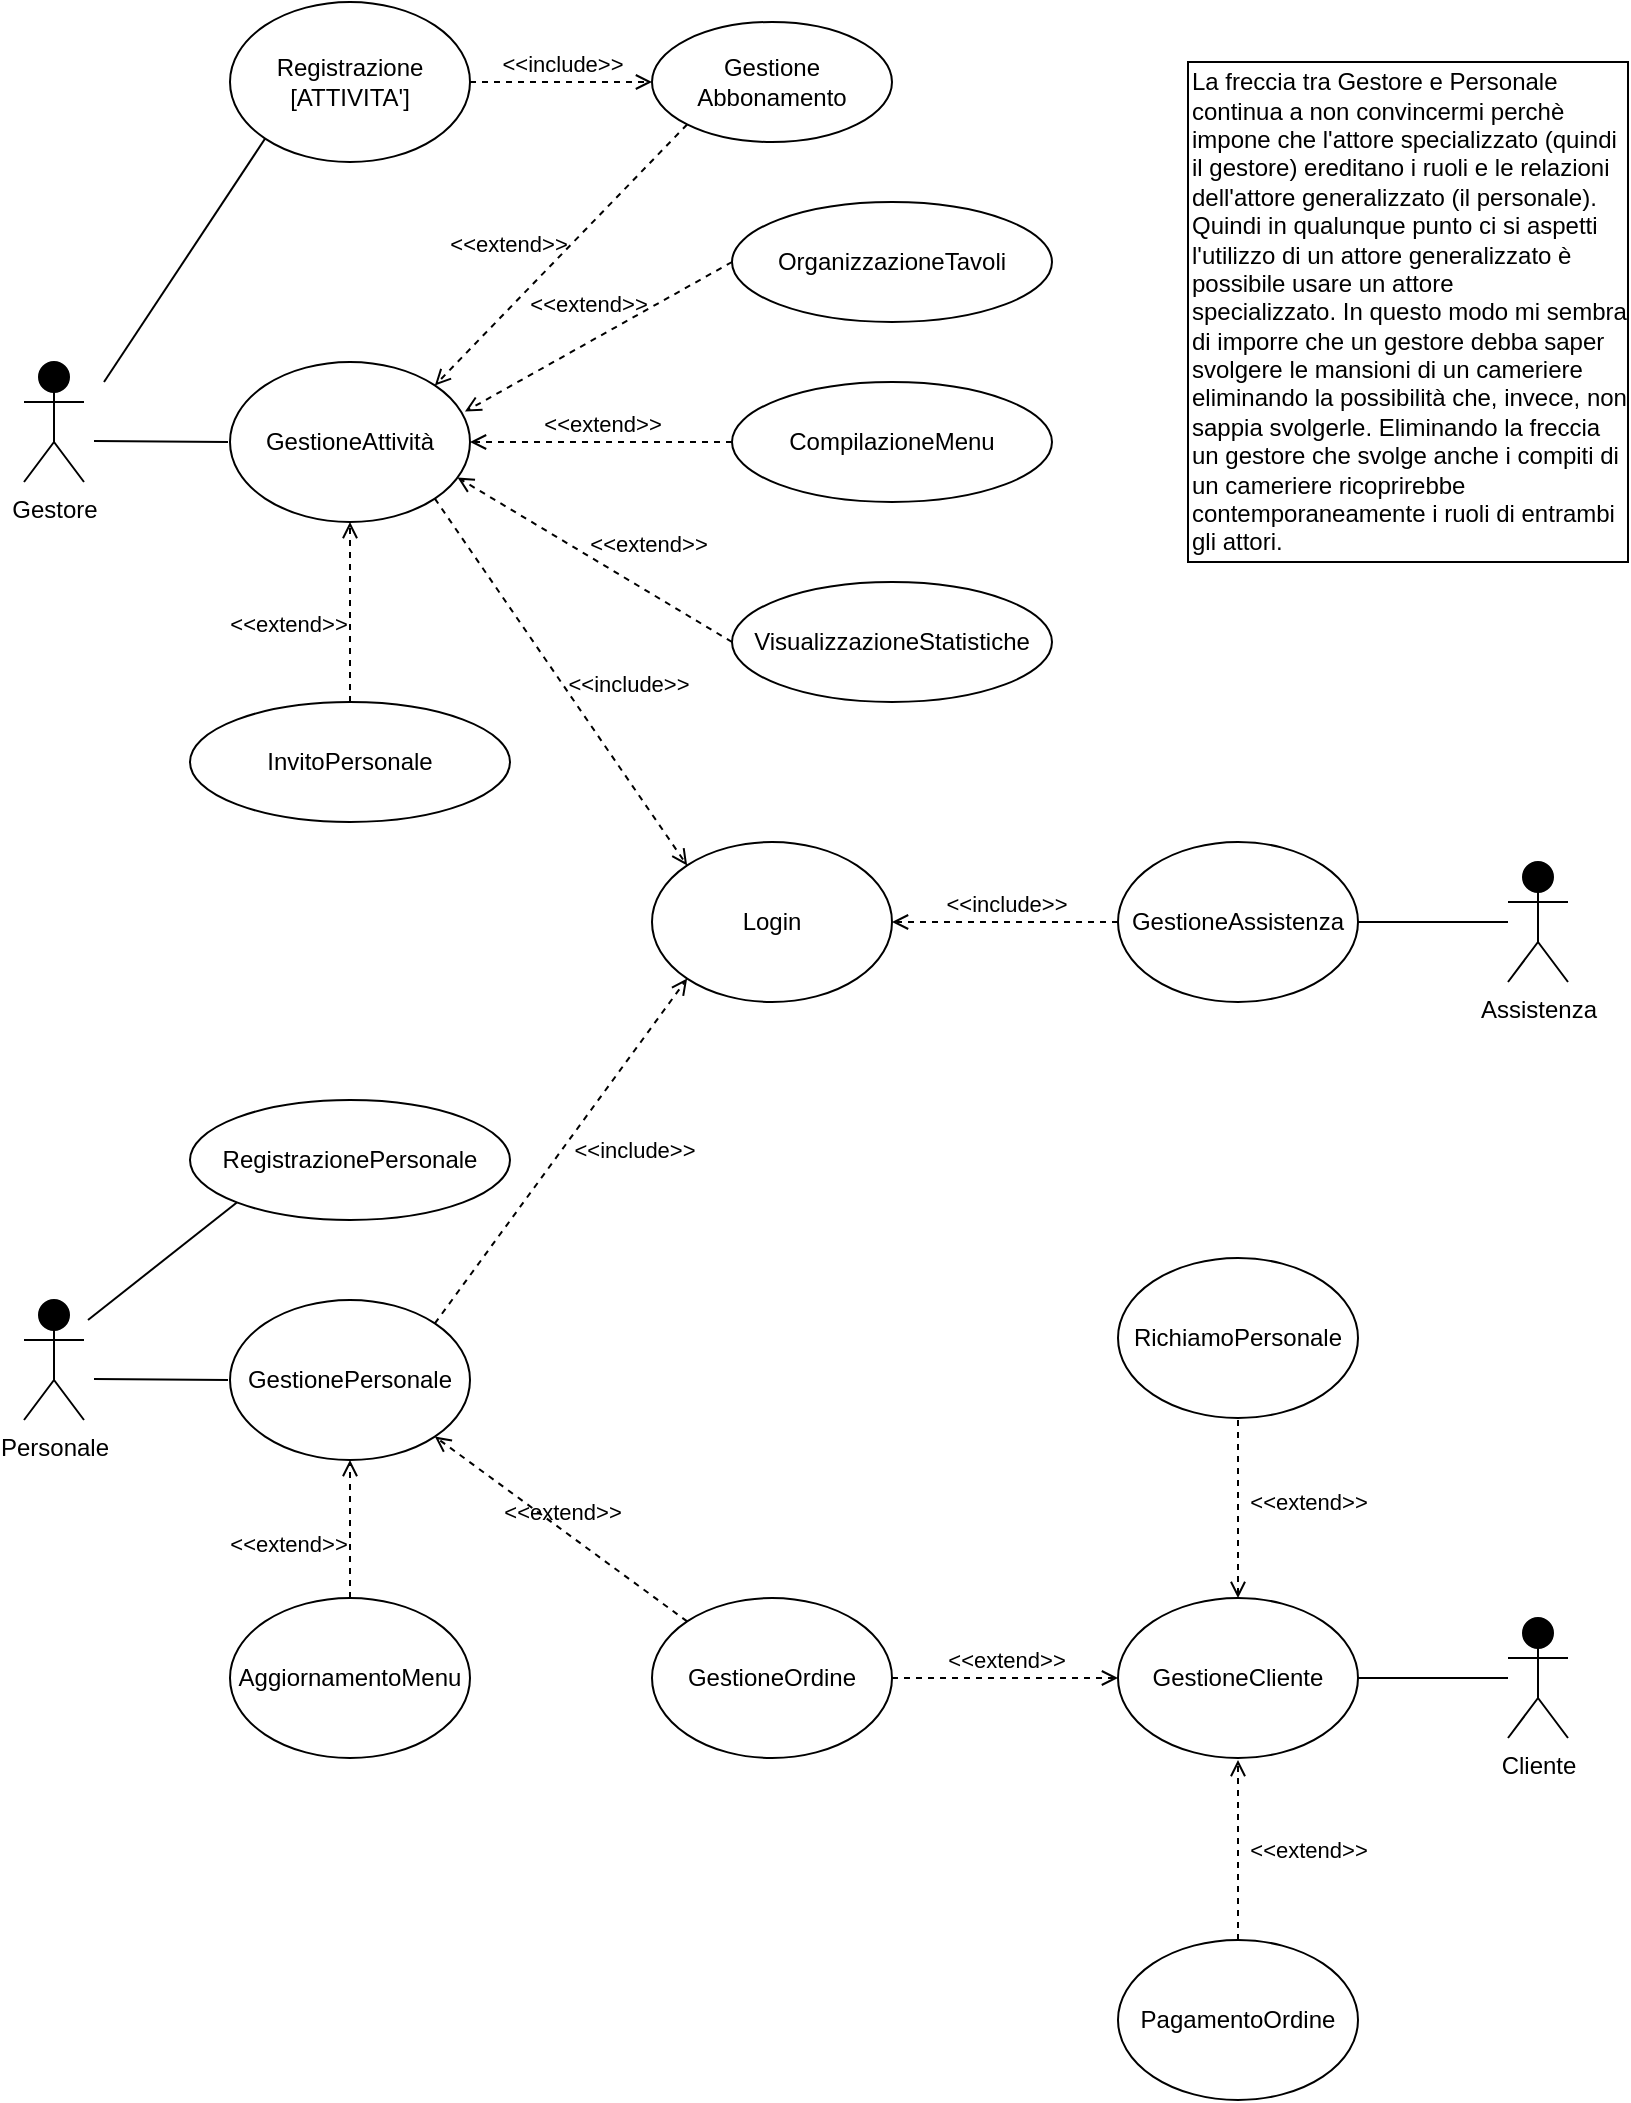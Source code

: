<mxfile version="20.3.0" type="device"><diagram id="94s2QulF-KgTp6wewa65" name="Pagina-1"><mxGraphModel dx="1133" dy="1180" grid="1" gridSize="10" guides="1" tooltips="1" connect="1" arrows="1" fold="1" page="1" pageScale="1" pageWidth="827" pageHeight="1169" math="0" shadow="0"><root><mxCell id="0"/><mxCell id="1" parent="0"/><mxCell id="w_dwn3zQ9v9ruPEx7u3u-1" value="Gestore" style="shape=umlActor;html=1;verticalLabelPosition=bottom;verticalAlign=top;align=center;fillColor=#000000;" parent="1" vertex="1"><mxGeometry x="18" y="210" width="30" height="60" as="geometry"/></mxCell><mxCell id="w_dwn3zQ9v9ruPEx7u3u-3" value="GestioneAttività" style="ellipse;whiteSpace=wrap;html=1;fillColor=#FFFFFF;" parent="1" vertex="1"><mxGeometry x="121" y="210" width="120" height="80" as="geometry"/></mxCell><mxCell id="w_dwn3zQ9v9ruPEx7u3u-4" value="" style="endArrow=none;html=1;rounded=0;entryX=0.5;entryY=0.5;entryDx=0;entryDy=0;entryPerimeter=0;" parent="1" edge="1"><mxGeometry width="50" height="50" relative="1" as="geometry"><mxPoint x="120" y="250" as="sourcePoint"/><mxPoint x="53" y="249.5" as="targetPoint"/></mxGeometry></mxCell><mxCell id="w_dwn3zQ9v9ruPEx7u3u-6" value="Registrazione&lt;br&gt;[ATTIVITA']" style="ellipse;whiteSpace=wrap;html=1;fillColor=#FFFFFF;" parent="1" vertex="1"><mxGeometry x="121" y="30" width="120" height="80" as="geometry"/></mxCell><mxCell id="w_dwn3zQ9v9ruPEx7u3u-8" value="Gestione&lt;br&gt;Abbonamento" style="ellipse;whiteSpace=wrap;html=1;fillColor=#FFFFFF;" parent="1" vertex="1"><mxGeometry x="332" y="40" width="120" height="60" as="geometry"/></mxCell><mxCell id="w_dwn3zQ9v9ruPEx7u3u-9" value="&amp;lt;&amp;lt;extend&amp;gt;&amp;gt;" style="html=1;verticalAlign=bottom;labelBackgroundColor=none;endArrow=open;endFill=0;dashed=1;rounded=0;entryX=1;entryY=0;entryDx=0;entryDy=0;exitX=0;exitY=1;exitDx=0;exitDy=0;" parent="1" source="w_dwn3zQ9v9ruPEx7u3u-8" target="w_dwn3zQ9v9ruPEx7u3u-3" edge="1"><mxGeometry x="0.231" y="-17" width="160" relative="1" as="geometry"><mxPoint x="191" y="420" as="sourcePoint"/><mxPoint x="351" y="420" as="targetPoint"/><mxPoint as="offset"/></mxGeometry></mxCell><mxCell id="w_dwn3zQ9v9ruPEx7u3u-10" value="&amp;lt;&amp;lt;include&amp;gt;&amp;gt;" style="html=1;verticalAlign=bottom;labelBackgroundColor=none;endArrow=open;endFill=0;dashed=1;rounded=0;exitX=1;exitY=0.5;exitDx=0;exitDy=0;" parent="1" source="w_dwn3zQ9v9ruPEx7u3u-6" target="w_dwn3zQ9v9ruPEx7u3u-8" edge="1"><mxGeometry width="160" relative="1" as="geometry"><mxPoint x="261" y="410" as="sourcePoint"/><mxPoint x="371" y="10" as="targetPoint"/></mxGeometry></mxCell><mxCell id="w_dwn3zQ9v9ruPEx7u3u-11" value="Login" style="ellipse;whiteSpace=wrap;html=1;fillColor=#FFFFFF;" parent="1" vertex="1"><mxGeometry x="332" y="450" width="120" height="80" as="geometry"/></mxCell><mxCell id="w_dwn3zQ9v9ruPEx7u3u-12" value="&amp;lt;&amp;lt;include&amp;gt;&amp;gt;" style="html=1;verticalAlign=bottom;labelBackgroundColor=none;endArrow=open;endFill=0;dashed=1;rounded=0;exitX=1;exitY=1;exitDx=0;exitDy=0;entryX=0;entryY=0;entryDx=0;entryDy=0;" parent="1" source="w_dwn3zQ9v9ruPEx7u3u-3" target="w_dwn3zQ9v9ruPEx7u3u-11" edge="1"><mxGeometry x="0.245" y="22" width="160" relative="1" as="geometry"><mxPoint x="231" y="330" as="sourcePoint"/><mxPoint x="371" y="470" as="targetPoint"/><Array as="points"/><mxPoint as="offset"/></mxGeometry></mxCell><mxCell id="w_dwn3zQ9v9ruPEx7u3u-14" value="&amp;lt;&amp;lt;extend&amp;gt;&amp;gt;" style="html=1;verticalAlign=bottom;labelBackgroundColor=none;endArrow=open;endFill=0;dashed=1;rounded=0;exitX=0;exitY=0.5;exitDx=0;exitDy=0;entryX=0.979;entryY=0.31;entryDx=0;entryDy=0;entryPerimeter=0;" parent="1" source="w_dwn3zQ9v9ruPEx7u3u-18" target="w_dwn3zQ9v9ruPEx7u3u-3" edge="1"><mxGeometry x="0.013" y="-9" width="160" relative="1" as="geometry"><mxPoint x="261" y="400" as="sourcePoint"/><mxPoint x="391" y="330" as="targetPoint"/><mxPoint as="offset"/></mxGeometry></mxCell><mxCell id="w_dwn3zQ9v9ruPEx7u3u-15" value="VisualizzazioneStatistiche" style="ellipse;whiteSpace=wrap;html=1;fillColor=#FFFFFF;" parent="1" vertex="1"><mxGeometry x="372" y="320" width="160" height="60" as="geometry"/></mxCell><mxCell id="w_dwn3zQ9v9ruPEx7u3u-16" value="&amp;lt;&amp;lt;extend&amp;gt;&amp;gt;" style="html=1;verticalAlign=bottom;labelBackgroundColor=none;endArrow=open;endFill=0;dashed=1;rounded=0;entryX=0.5;entryY=1;entryDx=0;entryDy=0;exitX=0.5;exitY=0;exitDx=0;exitDy=0;" parent="1" source="w_dwn3zQ9v9ruPEx7u3u-22" target="w_dwn3zQ9v9ruPEx7u3u-3" edge="1"><mxGeometry x="-0.333" y="31" width="160" relative="1" as="geometry"><mxPoint x="181" y="370" as="sourcePoint"/><mxPoint x="391" y="330" as="targetPoint"/><mxPoint as="offset"/></mxGeometry></mxCell><mxCell id="w_dwn3zQ9v9ruPEx7u3u-17" value="" style="endArrow=none;html=1;rounded=0;exitX=0;exitY=1;exitDx=0;exitDy=0;" parent="1" source="w_dwn3zQ9v9ruPEx7u3u-6" edge="1"><mxGeometry width="50" height="50" relative="1" as="geometry"><mxPoint x="203" y="180" as="sourcePoint"/><mxPoint x="58" y="220" as="targetPoint"/></mxGeometry></mxCell><mxCell id="w_dwn3zQ9v9ruPEx7u3u-18" value="OrganizzazioneTavoli" style="ellipse;whiteSpace=wrap;html=1;fillColor=#FFFFFF;" parent="1" vertex="1"><mxGeometry x="372" y="130" width="160" height="60" as="geometry"/></mxCell><mxCell id="w_dwn3zQ9v9ruPEx7u3u-19" value="CompilazioneMenu" style="ellipse;whiteSpace=wrap;html=1;fillColor=#FFFFFF;" parent="1" vertex="1"><mxGeometry x="372" y="220" width="160" height="60" as="geometry"/></mxCell><mxCell id="w_dwn3zQ9v9ruPEx7u3u-20" value="&amp;lt;&amp;lt;extend&amp;gt;&amp;gt;" style="html=1;verticalAlign=bottom;labelBackgroundColor=none;endArrow=open;endFill=0;dashed=1;rounded=0;entryX=1;entryY=0.5;entryDx=0;entryDy=0;exitX=0;exitY=0.5;exitDx=0;exitDy=0;" parent="1" source="w_dwn3zQ9v9ruPEx7u3u-19" target="w_dwn3zQ9v9ruPEx7u3u-3" edge="1"><mxGeometry width="160" relative="1" as="geometry"><mxPoint x="161" y="210" as="sourcePoint"/><mxPoint x="321" y="210" as="targetPoint"/></mxGeometry></mxCell><mxCell id="w_dwn3zQ9v9ruPEx7u3u-21" value="&amp;lt;&amp;lt;extend&amp;gt;&amp;gt;" style="html=1;verticalAlign=bottom;labelBackgroundColor=none;endArrow=open;endFill=0;dashed=1;rounded=0;entryX=0.948;entryY=0.722;entryDx=0;entryDy=0;entryPerimeter=0;exitX=0;exitY=0.5;exitDx=0;exitDy=0;" parent="1" source="w_dwn3zQ9v9ruPEx7u3u-15" target="w_dwn3zQ9v9ruPEx7u3u-3" edge="1"><mxGeometry x="-0.293" y="-13" width="160" relative="1" as="geometry"><mxPoint x="161" y="210" as="sourcePoint"/><mxPoint x="321" y="210" as="targetPoint"/><mxPoint as="offset"/></mxGeometry></mxCell><mxCell id="w_dwn3zQ9v9ruPEx7u3u-22" value="InvitoPersonale" style="ellipse;whiteSpace=wrap;html=1;fillColor=#FFFFFF;" parent="1" vertex="1"><mxGeometry x="101" y="380" width="160" height="60" as="geometry"/></mxCell><mxCell id="w_dwn3zQ9v9ruPEx7u3u-23" value="Assistenza" style="shape=umlActor;verticalLabelPosition=bottom;verticalAlign=top;html=1;outlineConnect=0;fillColor=#000000;" parent="1" vertex="1"><mxGeometry x="760" y="460" width="30" height="60" as="geometry"/></mxCell><mxCell id="w_dwn3zQ9v9ruPEx7u3u-24" value="GestioneAssistenza" style="ellipse;whiteSpace=wrap;html=1;fillColor=#FFFFFF;" parent="1" vertex="1"><mxGeometry x="565" y="450" width="120" height="80" as="geometry"/></mxCell><mxCell id="w_dwn3zQ9v9ruPEx7u3u-25" value="" style="endArrow=none;html=1;rounded=0;exitX=1;exitY=0.5;exitDx=0;exitDy=0;" parent="1" source="w_dwn3zQ9v9ruPEx7u3u-24" edge="1"><mxGeometry width="50" height="50" relative="1" as="geometry"><mxPoint x="520" y="470" as="sourcePoint"/><mxPoint x="760" y="490" as="targetPoint"/></mxGeometry></mxCell><mxCell id="w_dwn3zQ9v9ruPEx7u3u-26" value="&amp;lt;&amp;lt;include&amp;gt;&amp;gt;" style="html=1;verticalAlign=bottom;labelBackgroundColor=none;endArrow=open;endFill=0;dashed=1;rounded=0;entryX=1;entryY=0.5;entryDx=0;entryDy=0;exitX=0;exitY=0.5;exitDx=0;exitDy=0;" parent="1" source="w_dwn3zQ9v9ruPEx7u3u-24" target="w_dwn3zQ9v9ruPEx7u3u-11" edge="1"><mxGeometry width="160" relative="1" as="geometry"><mxPoint x="470" y="440" as="sourcePoint"/><mxPoint x="630" y="440" as="targetPoint"/></mxGeometry></mxCell><mxCell id="w_dwn3zQ9v9ruPEx7u3u-27" value="Personale" style="shape=umlActor;html=1;verticalLabelPosition=bottom;verticalAlign=top;align=center;fillColor=#000000;" parent="1" vertex="1"><mxGeometry x="18" y="679" width="30" height="60" as="geometry"/></mxCell><mxCell id="w_dwn3zQ9v9ruPEx7u3u-28" value="RegistrazionePersonale" style="ellipse;whiteSpace=wrap;html=1;fillColor=#FFFFFF;" parent="1" vertex="1"><mxGeometry x="101" y="579" width="160" height="60" as="geometry"/></mxCell><mxCell id="w_dwn3zQ9v9ruPEx7u3u-30" value="" style="endArrow=none;html=1;rounded=0;exitX=0;exitY=1;exitDx=0;exitDy=0;" parent="1" source="w_dwn3zQ9v9ruPEx7u3u-28" edge="1"><mxGeometry width="50" height="50" relative="1" as="geometry"><mxPoint x="210" y="869" as="sourcePoint"/><mxPoint x="50" y="689" as="targetPoint"/></mxGeometry></mxCell><mxCell id="w_dwn3zQ9v9ruPEx7u3u-32" value="GestionePersonale" style="ellipse;whiteSpace=wrap;html=1;fillColor=#FFFFFF;" parent="1" vertex="1"><mxGeometry x="121" y="679" width="120" height="80" as="geometry"/></mxCell><mxCell id="w_dwn3zQ9v9ruPEx7u3u-33" value="" style="endArrow=none;html=1;rounded=0;entryX=0.5;entryY=0.5;entryDx=0;entryDy=0;entryPerimeter=0;" parent="1" edge="1"><mxGeometry width="50" height="50" relative="1" as="geometry"><mxPoint x="120" y="719" as="sourcePoint"/><mxPoint x="53.0" y="718.5" as="targetPoint"/></mxGeometry></mxCell><mxCell id="w_dwn3zQ9v9ruPEx7u3u-34" value="&amp;lt;&amp;lt;include&amp;gt;&amp;gt;" style="html=1;verticalAlign=bottom;labelBackgroundColor=none;endArrow=open;endFill=0;dashed=1;rounded=0;exitX=1;exitY=0;exitDx=0;exitDy=0;entryX=0;entryY=1;entryDx=0;entryDy=0;" parent="1" source="w_dwn3zQ9v9ruPEx7u3u-32" target="w_dwn3zQ9v9ruPEx7u3u-11" edge="1"><mxGeometry x="0.132" y="-35" width="160" relative="1" as="geometry"><mxPoint x="250" y="530" as="sourcePoint"/><mxPoint x="410" y="530" as="targetPoint"/><mxPoint y="-1" as="offset"/></mxGeometry></mxCell><mxCell id="Y_7m02ZJwbCqXX-WrUao-1" value="La freccia tra Gestore e Personale continua a non convincermi perchè impone che l'attore specializzato (quindi il gestore) ereditano i ruoli e le relazioni dell'attore generalizzato (il personale). Quindi in qualunque punto ci si aspetti l'utilizzo di un attore generalizzato è possibile usare un attore specializzato.&amp;nbsp;In questo modo mi sembra di imporre che un gestore debba saper svolgere le mansioni di un cameriere eliminando la possibilità che, invece, non sappia svolgerle. Eliminando la freccia un gestore che svolge anche i compiti di un cameriere ricoprirebbe contemporaneamente i ruoli di entrambi gli attori." style="rounded=0;whiteSpace=wrap;html=1;align=left;" parent="1" vertex="1"><mxGeometry x="600" y="60" width="220" height="250" as="geometry"/></mxCell><mxCell id="_qbAZgJknwytc3H-oONl-1" value="Cliente" style="shape=umlActor;html=1;verticalLabelPosition=bottom;verticalAlign=top;align=center;fillColor=#000000;" vertex="1" parent="1"><mxGeometry x="760" y="838" width="30" height="60" as="geometry"/></mxCell><mxCell id="_qbAZgJknwytc3H-oONl-2" value="GestioneCliente" style="ellipse;whiteSpace=wrap;html=1;fillColor=#FFFFFF;" vertex="1" parent="1"><mxGeometry x="565" y="828" width="120" height="80" as="geometry"/></mxCell><mxCell id="_qbAZgJknwytc3H-oONl-3" value="" style="endArrow=none;html=1;rounded=0;exitX=0.5;exitY=0.5;exitDx=0;exitDy=0;exitPerimeter=0;entryX=1;entryY=0.5;entryDx=0;entryDy=0;" edge="1" parent="1" target="_qbAZgJknwytc3H-oONl-2"><mxGeometry width="50" height="50" relative="1" as="geometry"><mxPoint x="760" y="868" as="sourcePoint"/><mxPoint x="690" y="868" as="targetPoint"/></mxGeometry></mxCell><mxCell id="_qbAZgJknwytc3H-oONl-5" value="PagamentoOrdine" style="ellipse;whiteSpace=wrap;html=1;fillColor=#FFFFFF;" vertex="1" parent="1"><mxGeometry x="565" y="999" width="120" height="80" as="geometry"/></mxCell><mxCell id="_qbAZgJknwytc3H-oONl-6" value="&amp;lt;&amp;lt;extend&amp;gt;&amp;gt;" style="html=1;verticalAlign=bottom;labelBackgroundColor=none;endArrow=open;endFill=0;dashed=1;rounded=0;" edge="1" parent="1"><mxGeometry x="-0.2" y="-35" width="160" relative="1" as="geometry"><mxPoint x="625" y="999" as="sourcePoint"/><mxPoint x="625" y="909" as="targetPoint"/><mxPoint as="offset"/></mxGeometry></mxCell><mxCell id="_qbAZgJknwytc3H-oONl-7" value="RichiamoPersonale" style="ellipse;whiteSpace=wrap;html=1;fillColor=#FFFFFF;" vertex="1" parent="1"><mxGeometry x="565" y="658" width="120" height="80" as="geometry"/></mxCell><mxCell id="_qbAZgJknwytc3H-oONl-8" value="&amp;lt;&amp;lt;extend&amp;gt;&amp;gt;" style="html=1;verticalAlign=bottom;labelBackgroundColor=none;endArrow=open;endFill=0;dashed=1;rounded=0;entryX=0.5;entryY=0;entryDx=0;entryDy=0;" edge="1" parent="1" target="_qbAZgJknwytc3H-oONl-2"><mxGeometry x="0.109" y="35" width="160" relative="1" as="geometry"><mxPoint x="625" y="739" as="sourcePoint"/><mxPoint x="820" y="769" as="targetPoint"/><mxPoint as="offset"/></mxGeometry></mxCell><mxCell id="_qbAZgJknwytc3H-oONl-9" value="GestioneOrdine" style="ellipse;whiteSpace=wrap;html=1;fillColor=#FFFFFF;" vertex="1" parent="1"><mxGeometry x="332" y="828" width="120" height="80" as="geometry"/></mxCell><mxCell id="_qbAZgJknwytc3H-oONl-10" value="&amp;lt;&amp;lt;extend&amp;gt;&amp;gt;" style="html=1;verticalAlign=bottom;labelBackgroundColor=none;endArrow=open;endFill=0;dashed=1;rounded=0;entryX=0;entryY=0.5;entryDx=0;entryDy=0;exitX=1;exitY=0.5;exitDx=0;exitDy=0;" edge="1" parent="1" source="_qbAZgJknwytc3H-oONl-9" target="_qbAZgJknwytc3H-oONl-2"><mxGeometry width="160" relative="1" as="geometry"><mxPoint x="390" y="949" as="sourcePoint"/><mxPoint x="550" y="949" as="targetPoint"/></mxGeometry></mxCell><mxCell id="_qbAZgJknwytc3H-oONl-13" value="&amp;lt;&amp;lt;extend&amp;gt;&amp;gt;" style="html=1;verticalAlign=bottom;labelBackgroundColor=none;endArrow=open;endFill=0;dashed=1;rounded=0;exitX=0;exitY=0;exitDx=0;exitDy=0;entryX=1;entryY=1;entryDx=0;entryDy=0;" edge="1" parent="1" source="_qbAZgJknwytc3H-oONl-9" target="w_dwn3zQ9v9ruPEx7u3u-32"><mxGeometry width="160" relative="1" as="geometry"><mxPoint x="310" y="750" as="sourcePoint"/><mxPoint x="470" y="750" as="targetPoint"/></mxGeometry></mxCell><mxCell id="_qbAZgJknwytc3H-oONl-14" value="AggiornamentoMenu" style="ellipse;whiteSpace=wrap;html=1;fillColor=#FFFFFF;" vertex="1" parent="1"><mxGeometry x="121" y="828" width="120" height="80" as="geometry"/></mxCell><mxCell id="_qbAZgJknwytc3H-oONl-15" value="&amp;lt;&amp;lt;extend&amp;gt;&amp;gt;" style="html=1;verticalAlign=bottom;labelBackgroundColor=none;endArrow=open;endFill=0;dashed=1;rounded=0;entryX=0.5;entryY=1;entryDx=0;entryDy=0;exitX=0.5;exitY=0;exitDx=0;exitDy=0;" edge="1" parent="1" source="_qbAZgJknwytc3H-oONl-14" target="w_dwn3zQ9v9ruPEx7u3u-32"><mxGeometry x="-0.478" y="31" width="160" relative="1" as="geometry"><mxPoint x="310" y="750" as="sourcePoint"/><mxPoint x="470" y="750" as="targetPoint"/><mxPoint as="offset"/></mxGeometry></mxCell></root></mxGraphModel></diagram></mxfile>